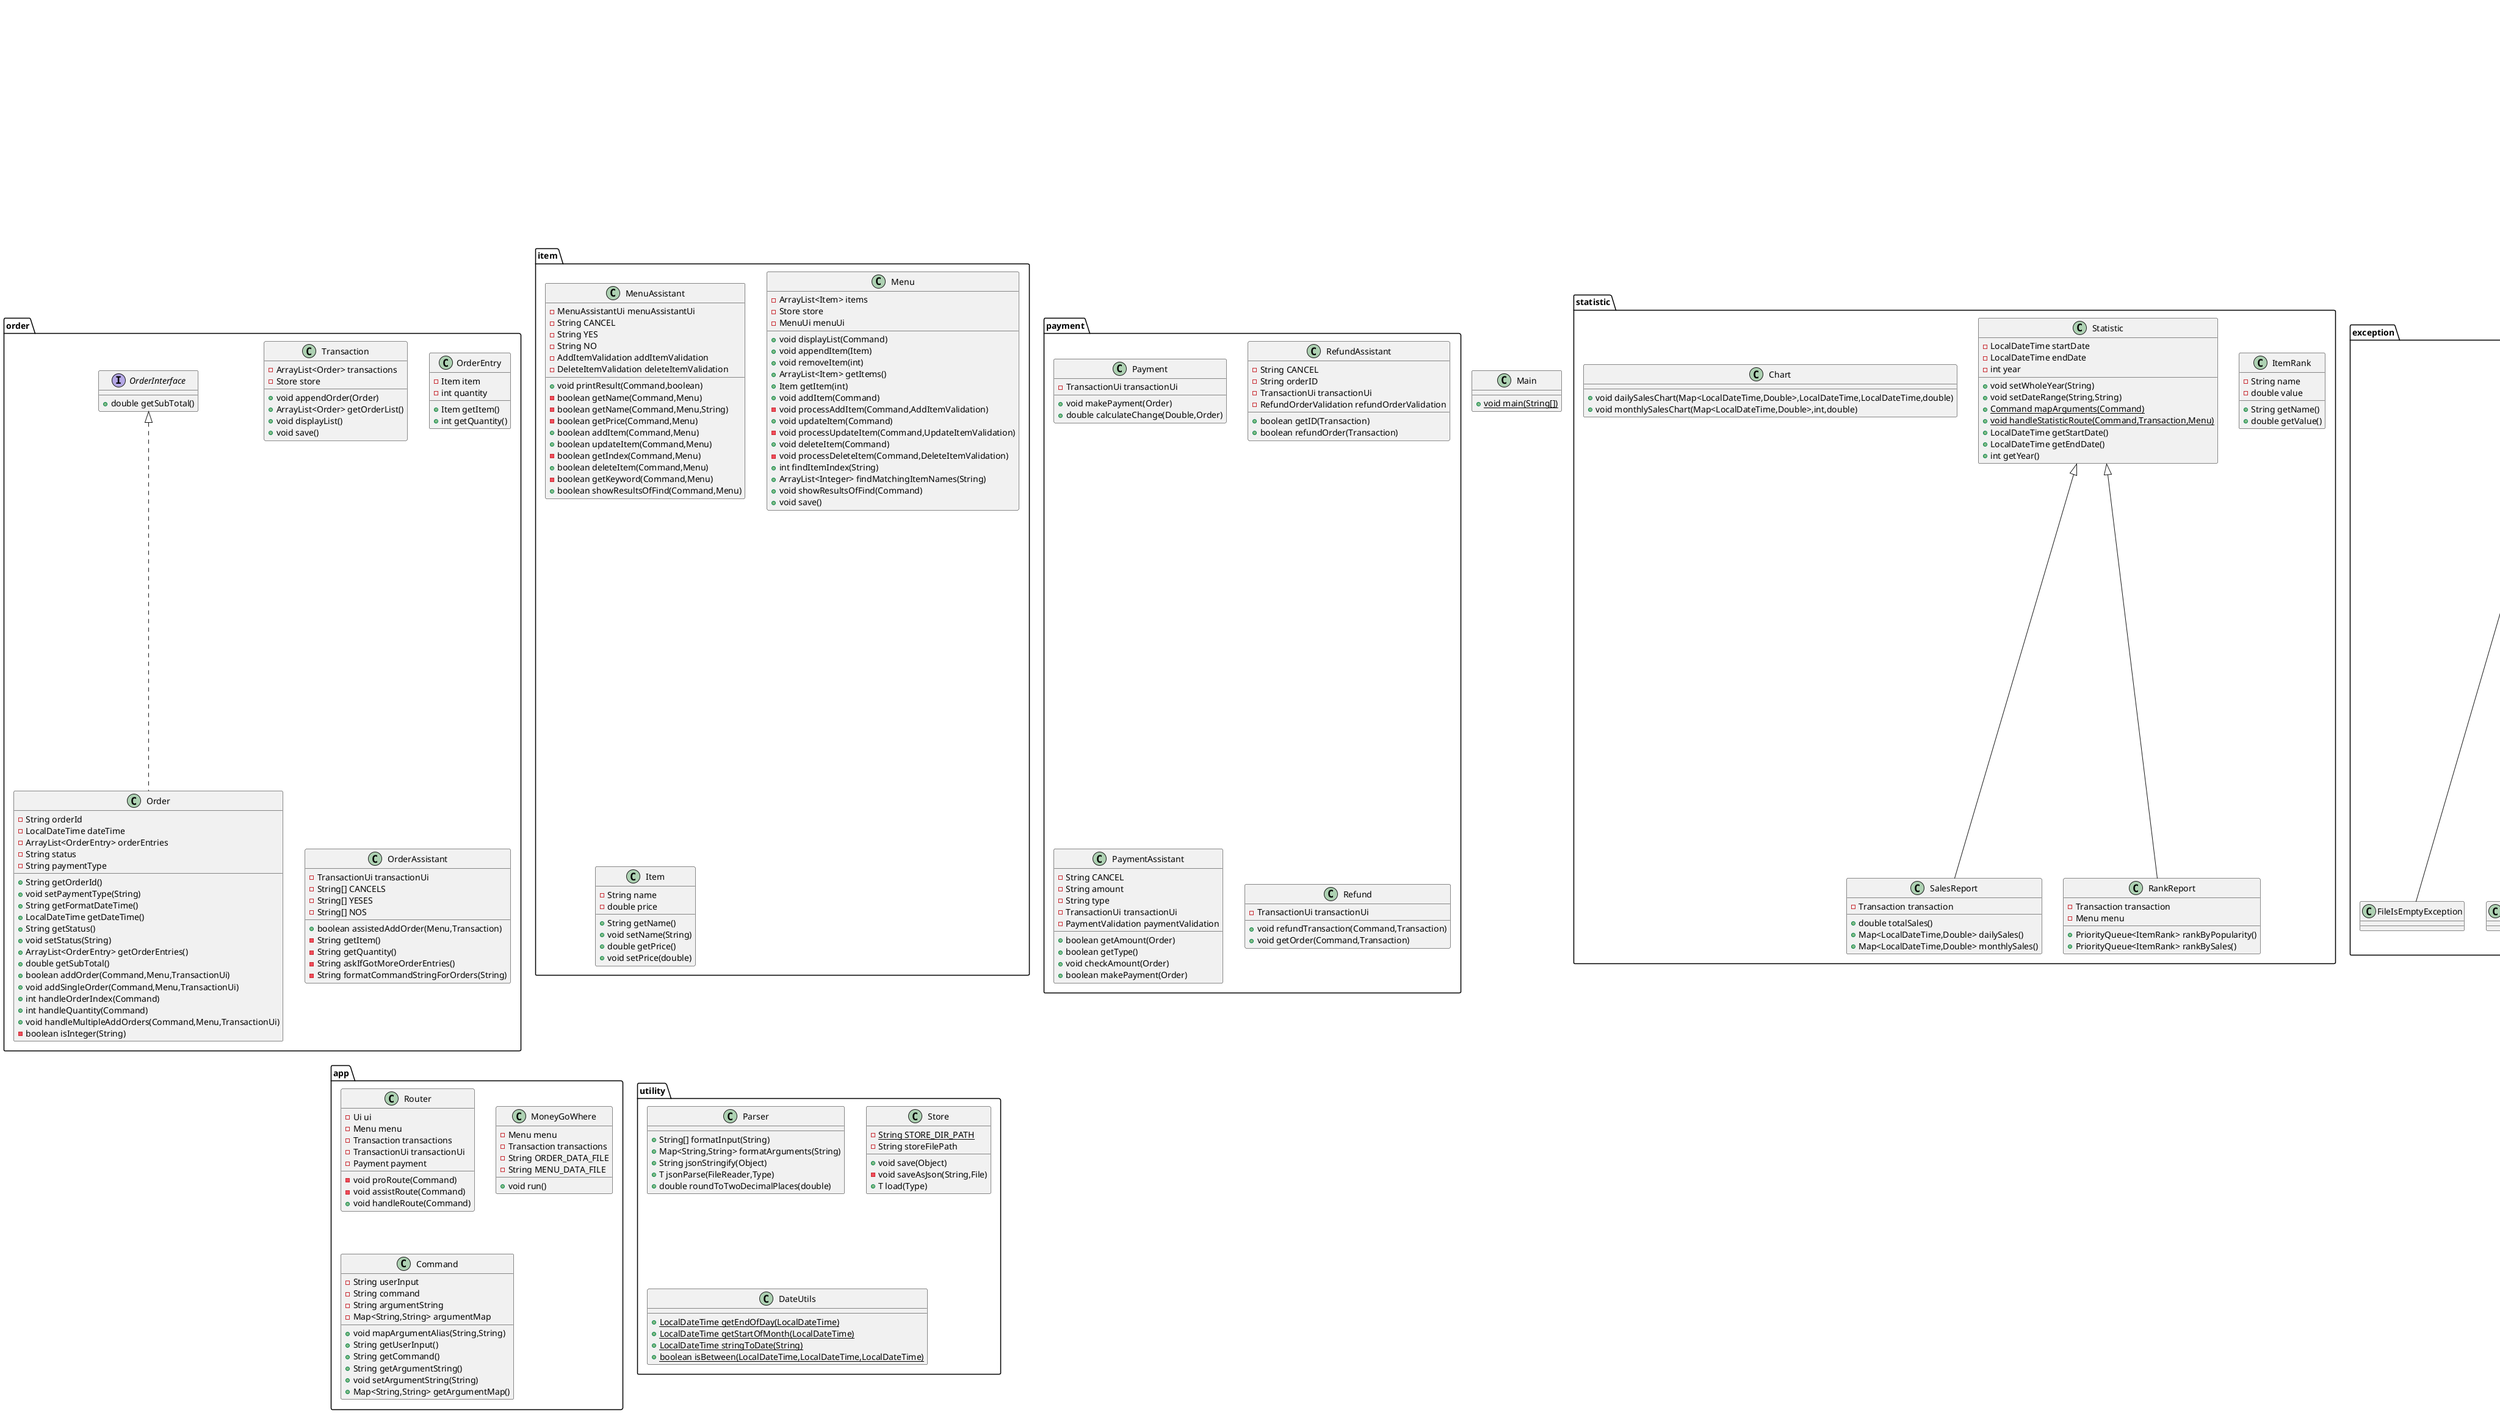 @startuml
class statistic.SalesReport {
- Transaction transaction
+ double totalSales()
+ Map<LocalDateTime,Double> dailySales()
+ Map<LocalDateTime,Double> monthlySales()
}
class exception.item.NameMinimumLengthException {
}
class exception.item.DuplicateNameException {
}
class validation.item.AddItemValidation {
- MenuUi menuUi
+ boolean validateFlags(Command)
- void checkFlags(Command)
+ boolean validateCommand(Command,Menu)
+ void validateName(Command)
+ void validateDuplicateName(Command,Menu)
+ void validatePrice(Command)
}
class order.Transaction {
- ArrayList<Order> transactions
- Store store
+ void appendOrder(Order)
+ ArrayList<Order> getOrderList()
+ void displayList()
+ void save()
}
class exception.item.PriceOverflowException {
}
class exception.item.PriceInvalidNumberException {
}
class item.MenuAssistant {
- MenuAssistantUi menuAssistantUi
- String CANCEL
- String YES
- String NO
- AddItemValidation addItemValidation
- DeleteItemValidation deleteItemValidation
+ void printResult(Command,boolean)
- boolean getName(Command,Menu)
- boolean getName(Command,Menu,String)
- boolean getPrice(Command,Menu)
+ boolean addItem(Command,Menu)
+ boolean updateItem(Command,Menu)
- boolean getIndex(Command,Menu)
+ boolean deleteItem(Command,Menu)
- boolean getKeyword(Command,Menu)
+ boolean showResultsOfFind(Command,Menu)
}
class exception.statistic.MissingYearException {
}
class order.OrderEntry {
- Item item
- int quantity
+ Item getItem()
+ int getQuantity()
}
class statistic.ItemRank {
- String name
- double value
+ String getName()
+ double getValue()
}
class validation.item.ItemValidation {
+ String SHORT_NAME_FLAG
+ String LONG_NAME_FLAG
+ String SHORT_PRICE_FLAG
+ String LONG_PRICE_FLAG
+ String SHORT_INDEX_FLAG
+ String LONG_INDEX_FLAG
+ boolean isDouble(String)
+ int isInteger(String)
}
class exception.item.NameMaximumLengthException {
}
class exception.statistic.MissingRequiredFlagException {
}
class exception.order.MissingRefundOrderFlag {
}
class exception.item.IndexInvalidNumberFormatException {
}
class exception.item.PriceMinimumLengthException {
}
class payment.Payment {
- TransactionUi transactionUi
+ void makePayment(Order)
+ double calculateChange(Double,Order)
}
class statistic.Statistic {
- LocalDateTime startDate
- LocalDateTime endDate
- int year
+ void setWholeYear(String)
+ void setDateRange(String,String)
+ {static} Command mapArguments(Command)
+ {static} void handleStatisticRoute(Command,Transaction,Menu)
+ LocalDateTime getStartDate()
+ LocalDateTime getEndDate()
+ int getYear()
}
class payment.RefundAssistant {
- String CANCEL
- String orderID
- TransactionUi transactionUi
- RefundOrderValidation refundOrderValidation
+ boolean getID(Transaction)
+ boolean refundOrder(Transaction)
}
class exception.order.InvalidPayTypeException {
}
class exception.FileIsEmptyException {
}
class exception.item.PriceInvalidDecimalPlaceException {
}
class exception.item.MissingNameAndPriceFlag {
}
class app.Router {
- Ui ui
- Menu menu
- Transaction transactions
- TransactionUi transactionUi
- Payment payment
- void proRoute(Command)
- void assistRoute(Command)
+ void handleRoute(Command)
}
class payment.PaymentAssistant {
- String CANCEL
- String amount
- String type
- TransactionUi transactionUi
- PaymentValidation paymentValidation
+ boolean getAmount(Order)
+ boolean getType()
+ void checkAmount(Order)
+ boolean makePayment(Order)
}
class validation.statistic.StatisticValidation {
- Command command
+ void validateRequiredFlag()
+ void validateConflictFlag()
+ void validateYearExist()
}
class exception.order.InvalidPayAmountFormatException {
}
class exception.order.MissingQuantityArgumentException {
}
class exception.order.InvalidRefundOrderType {
}
class payment.Refund {
- TransactionUi transactionUi
+ void refundTransaction(Command,Transaction)
+ void getOrder(Command,Transaction)
}
class validation.item.UpdateItemValidation {
- MenuUi menuUi
+ boolean validateFlags(Command)
- void checkFlags(Command)
+ boolean validateCommand(Command,Menu)
}
class item.Menu {
- ArrayList<Item> items
- Store store
- MenuUi menuUi
+ void displayList(Command)
+ void appendItem(Item)
+ void removeItem(int)
+ ArrayList<Item> getItems()
+ Item getItem(int)
+ void addItem(Command)
- void processAddItem(Command,AddItemValidation)
+ void updateItem(Command)
- void processUpdateItem(Command,UpdateItemValidation)
+ void deleteItem(Command)
- void processDeleteItem(Command,DeleteItemValidation)
+ int findItemIndex(String)
+ ArrayList<Integer> findMatchingItemNames(String)
+ void showResultsOfFind(Command)
+ void save()
}
class exception.order.MissingOrderFlagException {
}
class exception.order.InvalidRefundOrderID {
}
class exception.order.InvalidPayAmountNegativeException {
}
class exception.item.MissingIndexFlagException {
}
class exception.order.MissingOrderArgumentException {
}
class exception.order.InvalidMultipleOrderFormatException {
}
class statistic.RankReport {
- Transaction transaction
- Menu menu
+ PriorityQueue<ItemRank> rankByPopularity()
+ PriorityQueue<ItemRank> rankBySales()
}
class exception.item.MissingPriceFlagException {
}
class ui.Ui {
+ void printWelcomeMessage()
+ void promptUserInput()
+ String inputHandler()
+ void printInvalidCommand(String)
+ void printCommandSuccess(String)
+ void printCommandCancelled(String)
+ void printHelp()
+ void printExit()
+ void printError(Flags.Error)
}
class exception.order.InsufficientPayAmountException {
}
interface order.OrderInterface {
+ double getSubTotal()
}
class ui.MenuUi {
+ void printItemNotFound()
+ void printFindItem(int,ArrayList<Item>)
+ void printMenuHeader()
+ void printMenu(ArrayList<Item>)
+ void printNoItemFound(String)
+ void printCommandSuccess(String)
+ void printError(Flags.Error)
}
class exception.statistic.TypeNotFoundException {
}
class ui.StatisticUi {
+ void printDailyBarChartHeader(LocalDateTime,LocalDateTime,double)
+ void printDailyBarChart(LocalDateTime,int,double)
+ void printBarChartFooter()
+ void printMonthlyChartHeader(int,double)
+ void printMonthlyBarChart(LocalDateTime,int,double)
+ void printPopularityRankingTable(PriorityQueue<ItemRank>,LocalDateTime,LocalDateTime)
+ void printSalesRankingTable(PriorityQueue<ItemRank>,LocalDateTime,LocalDateTime)
+ void printError(Flags.Error)
}
class exception.order.MissingPayAmountArgumentException {
}
class validation.item.FindItemValidation {
+ void validateName(String)
}
class order.OrderAssistant {
- TransactionUi transactionUi
- String[] CANCELS
- String[] YESES
- String[] NOS
+ boolean assistedAddOrder(Menu,Transaction)
- String getItem()
- String getQuantity()
- String askIfGotMoreOrderEntries()
- String formatCommandStringForOrders(String)
}
class app.MoneyGoWhere {
- Menu menu
- Transaction transactions
- String ORDER_DATA_FILE
- String MENU_DATA_FILE
+ void run()
}
class exception.order.MissingPayTypeFlagException {
}
class exception.order.InvalidQuantityNegativeException {
}
class exception.order.MultipleSimilarItemsFoundException {
}
class exception.order.MissingPayTypeArgumentException {
}
class exception.item.MissingNameFlagException {
}
class utility.Parser {
+ String[] formatInput(String)
+ Map<String,String> formatArguments(String)
+ String jsonStringify(Object)
+ T jsonParse(FileReader,Type)
+ double roundToTwoDecimalPlaces(double)
}
class utility.Store {
- {static} String STORE_DIR_PATH
- String storeFilePath
+ void save(Object)
- void saveAsJson(String,File)
+ T load(Type)
}
class ui.Flags {
}
enum ui.Error {
+  EMPTY_INPUT
+  DOUBLE_OVERFLOW
+  INTEGER_OVERFLOW
+  INVALID_INDEX
+  ITEM_DUPLICATE_NAME_ERROR
+  ITEM_NAME_MIN_LENGTH_ERROR
+  ITEM_NAME_MAX_LENGTH_ERROR
+  ITEM_NAME_IS_INTEGER_ERROR
+  ITEM_PRICE_MIN_LENGTH_ERROR
+  ITEM_PRICE_NEGATIVE_ERROR
+  ITEM_PRICE_INVALID_DECIMAL_PLACE_ERROR
+  ITEM_PRICE_INVALID_FORMAT_ERROR
+  ITEM_PRICE_OVERFLOW_ERROR
+  ITEM_INDEX_INVALID_FORMAT_ERROR
+  ITEM_INDEX_OVERFLOW_ERROR
+  ITEM_INDEX_OUT_OF_BOUND_ERROR
+  NO_SUCH_ITEM
+  MULTIPLE_SIMILAR_ITEMS
+  EMPTY_MENU
+  MISSING_FIND_ITEM_DESCRIPTION
+  MISSING_ITEM_NAME_FLAG
+  MISSING_ITEM_PRICE_FLAG
+  MISSING_ITEM_INDEX_FLAG
+  MISSING_ITEM_NAME_OR_PRICE_FLAG
+  MISSING_ITEM_NAME_AND_PRICE_FLAG
+  MISSING_ORDER_FLAG
+  REQUIRED_FLAG_MISSING
+  CONFLICT_FLAG
+  DATE_RANGE_INVALID
+  INVALID_DATE_FORMAT
+  INVALID_YEAR_FORMAT
+  YEAR_NOT_FOUND
+  TYPE_NOT_SPECIFIED
+  TYPE_NOT_FOUND
+  MISSING_ORDER_FLAG_ARGUMENT
+  MISSING_QUANTITY_FLAG_ARGUMENT
+  INVALID_ORDER_ITEM_INDEX_FORMAT
+  NEGATIVE_ORDER_ITEM_INDEX
+  INVALID_QUANTITY_FORMAT
+  INVALID_NEGATIVE_QUANTITY
+  INVALID_ORDER_ITEM_INDEX_OUT_OF_BOUNDS
+  INVALID_MULTIPLE_ORDER_FORMAT_EXCEPTION
+  MISSING_MULTIPLE_ORDER_ARGUMENT_EXCEPTION
+  MISSING_MULTIPLE_ORDER_FLAG_EXCEPTION
+  INVALID_PAY_TYPE
+  INVALID_PAYMENT_AMOUNT_FOR_CARD
+  INVALID_PAY_AMOUNT_NEGATIVE
+  INVALID_PAY_AMOUNT_FORMAT
+  INVALID_PAY_AMOUNT_DECIMAL_PLACE
+  INSUFFICIENT_PAY_AMOUNT
+  MISSING_PAY_TYPE_FLAG
+  MISSING_PAY_TYPE_ARGUMENT
+  MISSING_PAY_AMOUNT_FLAG
+  MISSING_PAY_AMOUNT_ARGUMENT
+  MISSING_PAY_COMMAND
+  MISSING_REFUND_ORDER_FLAG
+  MISSING_REFUND_ORDER_ARGUMENT
+  INVALID_REFUND_ORDER_ID
+  INVALID_REFUND_ORDER_TYPE
+  UNRECOGNISED_COMMAND_ERROR
}
class ui.StoreUi {
+ boolean reinitializeMenu()
+ boolean reinitializeTransactions()
+ void menuNotFound()
+ void transactionsNotFound()
}
class exception.order.InvalidPayAmountDecimalPlaceException {
}
class exception.order.MissingMultpleOrderFlagException {
}
class exception.order.InvalidIndexOutOfBoundsException {
}
class validation.order.PaymentValidation {
- TransactionUi transactionUi
+ boolean validatePayment(Command,Order)
+ void validateCommand(Command)
+ void validateFlag(Command)
+ void validateType(Command)
+ void validateAmount(Command,Order)
+ boolean isDouble(String)
}
class exception.order.MissingPayAmountFlagException {
}
class exception.item.IndexOverflowException {
}
class validation.order.RefundOrderValidation {
- Order refundOrder
+ void validateFlag(Command)
+ void validateRefund(Command,Transaction)
}
class item.Item {
- String name
- double price
+ String getName()
+ void setName(String)
+ double getPrice()
+ void setPrice(double)
}
class exception.order.MissingRefundOrderArgument {
}
class exception.order.InvalidQuantityNumberFormatException {
}
class exception.order.MissingPayCommandException {
}
class app.Command {
- String userInput
- String command
- String argumentString
- Map<String,String> argumentMap
+ void mapArgumentAlias(String,String)
+ String getUserInput()
+ String getCommand()
+ String getArgumentString()
+ void setArgumentString(String)
+ Map<String,String> getArgumentMap()
}
class validation.order.AddOrderValidation {
- Menu menu
- TransactionUi transactionUi
+ boolean checkValidItemName(String)
+ boolean checkValidQuantity(String)
+ Command validateCommand(Command,Menu)
+ void validateFlag(Command)
+ void validateIndex(Command,Menu)
+ void validateQuantity(Command)
+ boolean isInteger(String)
+ Menu getMenu()
}
class ui.TransactionUi {
+ void promptMoreOrderEntries()
+ void promptPayment()
+ void promptOrderID()
+ void promptPaymentAmount()
+ void promptPaymentType()
+ void promptItemQuantity()
+ void promptItemName()
+ void printChangeGiven(Double)
+ void printOrderList(ArrayList<Order>)
+ void printSuccessfulPayment()
+ void printSuccessfulListOrder()
+ void printSuccessfulRefundOrder()
+ void printEmptyTransaction()
+ void printOrderAdded(Double)
+ void printInvalidInputEntered()
+ void printError(Flags.Error)
}
class validation.order.AddMultipleAddOrderValidation {
+ Command validateFormat(Command)
+ void validateArguments(Command,Menu)
- Command splitMultipleOrdersIntoArrayList(String)
- Command castIntoProCommandFormat(String[])
}
class exception.order.InvalidIndexNumberFormatException {
}
class exception.order.InvalidIndexNegativeException {
}
class exception.item.MissingFindItemDescriptionException {
}
class validation.item.DeleteItemValidation {
- MenuUi menuUi
+ boolean validateFlags(Command)
- void checkFlags(Command)
+ boolean validateCommand(Command,Menu)
+ void validateIndex(Command,Menu)
}
class ui.MenuAssistantUi {
+ void promptItemName()
+ void promptItemNameChange()
+ void promptItemPrice()
+ void promptItemPriceChange()
+ void promptItemIndex()
+ void promptItemKeyword()
+ void promptUpdateItemUnrecognisedAnswer()
+ void printCommandCancelled(String)
+ void printError(Flags.Error)
}
class exception.item.IndexOutOfBoundException {
}
class validation.Validation {
+ void validateArgument(Command)
+ boolean isValidIndex(String,Menu)
+ void validateAssistantCommand(Command)
}
class exception.statistic.ConflictFlagException {
}
class exception.statistic.StartAfterEndDateException {
}
class exception.order.InvalidPaymentAmountForCardException {
}
class order.Order {
- String orderId
- LocalDateTime dateTime
- ArrayList<OrderEntry> orderEntries
- String status
- String paymentType
+ String getOrderId()
+ void setPaymentType(String)
+ String getFormatDateTime()
+ LocalDateTime getDateTime()
+ String getStatus()
+ void setStatus(String)
+ ArrayList<OrderEntry> getOrderEntries()
+ double getSubTotal()
+ boolean addOrder(Command,Menu,TransactionUi)
+ void addSingleOrder(Command,Menu,TransactionUi)
+ int handleOrderIndex(Command)
+ int handleQuantity(Command)
+ void handleMultipleAddOrders(Command,Menu,TransactionUi)
- boolean isInteger(String)
}
class exception.order.MissingMultipleOrderArgumentException {
}
class exception.item.NameIsIntegerException {
}
class exception.item.PriceNegativeException {
}
class statistic.Chart {
+ void dailySalesChart(Map<LocalDateTime,Double>,LocalDateTime,LocalDateTime,double)
+ void monthlySalesChart(Map<LocalDateTime,Double>,int,double)
}
class utility.DateUtils {
+ {static} LocalDateTime getEndOfDay(LocalDateTime)
+ {static} LocalDateTime getStartOfMonth(LocalDateTime)
+ {static} LocalDateTime stringToDate(String)
+ {static} boolean isBetween(LocalDateTime,LocalDateTime,LocalDateTime)
}
class exception.UnrecognisedCommandException {
}
class exception.item.MissingNameOrPriceFlagException {
}
class Main {
+ {static} void main(String[])
}
class exception.InvalidArgumentException {
}


statistic.Statistic <|-- statistic.SalesReport
exception.item.Exception <|-- exception.item.NameMinimumLengthException
exception.item.Exception <|-- exception.item.DuplicateNameException
validation.item.ItemValidation <|-- validation.item.AddItemValidation
exception.item.Exception <|-- exception.item.PriceOverflowException
exception.item.Exception <|-- exception.item.PriceInvalidNumberException
exception.statistic.Exception <|-- exception.statistic.MissingYearException
validation.Validation <|-- validation.item.ItemValidation
exception.item.Exception <|-- exception.item.NameMaximumLengthException
exception.statistic.Exception <|-- exception.statistic.MissingRequiredFlagException
exception.order.Exception <|-- exception.order.MissingRefundOrderFlag
exception.item.Exception <|-- exception.item.IndexInvalidNumberFormatException
exception.item.Exception <|-- exception.item.PriceMinimumLengthException
exception.order.Exception <|-- exception.order.InvalidPayTypeException
exception.Exception <|-- exception.FileIsEmptyException
exception.item.Exception <|-- exception.item.PriceInvalidDecimalPlaceException
exception.item.Exception <|-- exception.item.MissingNameAndPriceFlag
validation.Validation <|-- validation.statistic.StatisticValidation
exception.order.Exception <|-- exception.order.InvalidPayAmountFormatException
exception.order.Exception <|-- exception.order.MissingQuantityArgumentException
exception.order.Exception <|-- exception.order.InvalidRefundOrderType
validation.item.ItemValidation <|-- validation.item.UpdateItemValidation
exception.order.Exception <|-- exception.order.MissingOrderFlagException
exception.order.Exception <|-- exception.order.InvalidRefundOrderID
exception.order.Exception <|-- exception.order.InvalidPayAmountNegativeException
exception.item.Exception <|-- exception.item.MissingIndexFlagException
exception.order.Exception <|-- exception.order.MissingOrderArgumentException
exception.order.Exception <|-- exception.order.InvalidMultipleOrderFormatException
statistic.Statistic <|-- statistic.RankReport
exception.item.Exception <|-- exception.item.MissingPriceFlagException
exception.order.Exception <|-- exception.order.InsufficientPayAmountException
ui.Ui <|-- ui.MenuUi
exception.statistic.Exception <|-- exception.statistic.TypeNotFoundException
ui.Ui <|-- ui.StatisticUi
exception.order.Exception <|-- exception.order.MissingPayAmountArgumentException
validation.item.ItemValidation <|-- validation.item.FindItemValidation
exception.order.Exception <|-- exception.order.MissingPayTypeFlagException
exception.order.Exception <|-- exception.order.InvalidQuantityNegativeException
exception.order.Exception <|-- exception.order.MultipleSimilarItemsFoundException
exception.order.Exception <|-- exception.order.MissingPayTypeArgumentException
exception.item.Exception <|-- exception.item.MissingNameFlagException
ui.Ui <|-- ui.StoreUi
exception.order.Exception <|-- exception.order.InvalidPayAmountDecimalPlaceException
exception.order.Exception <|-- exception.order.MissingMultpleOrderFlagException
exception.order.Exception <|-- exception.order.InvalidIndexOutOfBoundsException
validation.Validation <|-- validation.order.PaymentValidation
exception.order.Exception <|-- exception.order.MissingPayAmountFlagException
exception.item.Exception <|-- exception.item.IndexOverflowException
validation.Validation <|-- validation.order.RefundOrderValidation
exception.order.Exception <|-- exception.order.MissingRefundOrderArgument
exception.order.Exception <|-- exception.order.InvalidQuantityNumberFormatException
exception.order.Exception <|-- exception.order.MissingPayCommandException
validation.Validation <|-- validation.order.AddOrderValidation
ui.Ui <|-- ui.TransactionUi
validation.order.AddOrderValidation <|-- validation.order.AddMultipleAddOrderValidation
exception.order.Exception <|-- exception.order.InvalidIndexNumberFormatException
exception.order.Exception <|-- exception.order.InvalidIndexNegativeException
exception.item.Exception <|-- exception.item.MissingFindItemDescriptionException
validation.item.ItemValidation <|-- validation.item.DeleteItemValidation
ui.MenuUi <|-- ui.MenuAssistantUi
exception.item.Exception <|-- exception.item.IndexOutOfBoundException
exception.statistic.Exception <|-- exception.statistic.ConflictFlagException
exception.statistic.Exception <|-- exception.statistic.StartAfterEndDateException
exception.order.Exception <|-- exception.order.InvalidPaymentAmountForCardException
order.OrderInterface <|.. order.Order
exception.order.Exception <|-- exception.order.MissingMultipleOrderArgumentException
exception.item.Exception <|-- exception.item.NameIsIntegerException
exception.item.Exception <|-- exception.item.PriceNegativeException
exception.Exception <|-- exception.UnrecognisedCommandException
exception.item.Exception <|-- exception.item.MissingNameOrPriceFlagException
exception.Exception <|-- exception.InvalidArgumentException
@enduml